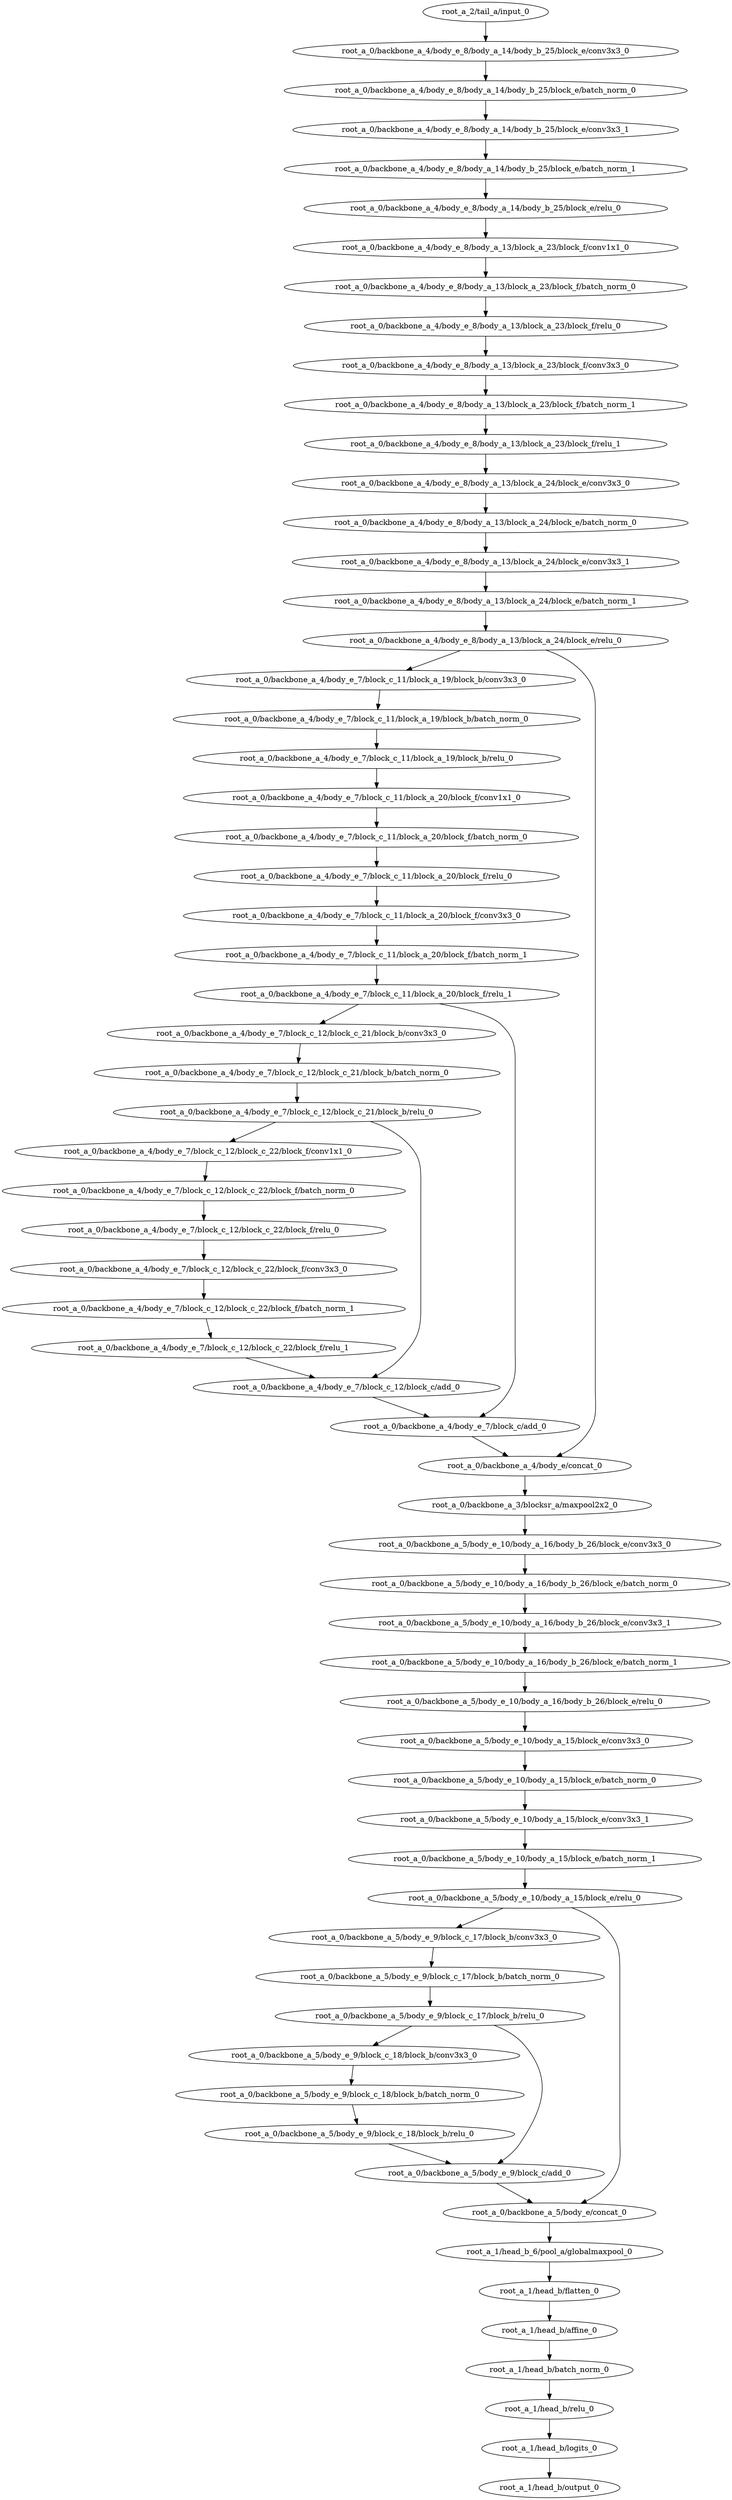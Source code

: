 digraph root_a {
	"root_a_2/tail_a/input_0"
	"root_a_0/backbone_a_4/body_e_8/body_a_14/body_b_25/block_e/conv3x3_0"
	"root_a_0/backbone_a_4/body_e_8/body_a_14/body_b_25/block_e/batch_norm_0"
	"root_a_0/backbone_a_4/body_e_8/body_a_14/body_b_25/block_e/conv3x3_1"
	"root_a_0/backbone_a_4/body_e_8/body_a_14/body_b_25/block_e/batch_norm_1"
	"root_a_0/backbone_a_4/body_e_8/body_a_14/body_b_25/block_e/relu_0"
	"root_a_0/backbone_a_4/body_e_8/body_a_13/block_a_23/block_f/conv1x1_0"
	"root_a_0/backbone_a_4/body_e_8/body_a_13/block_a_23/block_f/batch_norm_0"
	"root_a_0/backbone_a_4/body_e_8/body_a_13/block_a_23/block_f/relu_0"
	"root_a_0/backbone_a_4/body_e_8/body_a_13/block_a_23/block_f/conv3x3_0"
	"root_a_0/backbone_a_4/body_e_8/body_a_13/block_a_23/block_f/batch_norm_1"
	"root_a_0/backbone_a_4/body_e_8/body_a_13/block_a_23/block_f/relu_1"
	"root_a_0/backbone_a_4/body_e_8/body_a_13/block_a_24/block_e/conv3x3_0"
	"root_a_0/backbone_a_4/body_e_8/body_a_13/block_a_24/block_e/batch_norm_0"
	"root_a_0/backbone_a_4/body_e_8/body_a_13/block_a_24/block_e/conv3x3_1"
	"root_a_0/backbone_a_4/body_e_8/body_a_13/block_a_24/block_e/batch_norm_1"
	"root_a_0/backbone_a_4/body_e_8/body_a_13/block_a_24/block_e/relu_0"
	"root_a_0/backbone_a_4/body_e_7/block_c_11/block_a_19/block_b/conv3x3_0"
	"root_a_0/backbone_a_4/body_e_7/block_c_11/block_a_19/block_b/batch_norm_0"
	"root_a_0/backbone_a_4/body_e_7/block_c_11/block_a_19/block_b/relu_0"
	"root_a_0/backbone_a_4/body_e_7/block_c_11/block_a_20/block_f/conv1x1_0"
	"root_a_0/backbone_a_4/body_e_7/block_c_11/block_a_20/block_f/batch_norm_0"
	"root_a_0/backbone_a_4/body_e_7/block_c_11/block_a_20/block_f/relu_0"
	"root_a_0/backbone_a_4/body_e_7/block_c_11/block_a_20/block_f/conv3x3_0"
	"root_a_0/backbone_a_4/body_e_7/block_c_11/block_a_20/block_f/batch_norm_1"
	"root_a_0/backbone_a_4/body_e_7/block_c_11/block_a_20/block_f/relu_1"
	"root_a_0/backbone_a_4/body_e_7/block_c_12/block_c_21/block_b/conv3x3_0"
	"root_a_0/backbone_a_4/body_e_7/block_c_12/block_c_21/block_b/batch_norm_0"
	"root_a_0/backbone_a_4/body_e_7/block_c_12/block_c_21/block_b/relu_0"
	"root_a_0/backbone_a_4/body_e_7/block_c_12/block_c_22/block_f/conv1x1_0"
	"root_a_0/backbone_a_4/body_e_7/block_c_12/block_c_22/block_f/batch_norm_0"
	"root_a_0/backbone_a_4/body_e_7/block_c_12/block_c_22/block_f/relu_0"
	"root_a_0/backbone_a_4/body_e_7/block_c_12/block_c_22/block_f/conv3x3_0"
	"root_a_0/backbone_a_4/body_e_7/block_c_12/block_c_22/block_f/batch_norm_1"
	"root_a_0/backbone_a_4/body_e_7/block_c_12/block_c_22/block_f/relu_1"
	"root_a_0/backbone_a_4/body_e_7/block_c_12/block_c/add_0"
	"root_a_0/backbone_a_4/body_e_7/block_c/add_0"
	"root_a_0/backbone_a_4/body_e/concat_0"
	"root_a_0/backbone_a_3/blocksr_a/maxpool2x2_0"
	"root_a_0/backbone_a_5/body_e_10/body_a_16/body_b_26/block_e/conv3x3_0"
	"root_a_0/backbone_a_5/body_e_10/body_a_16/body_b_26/block_e/batch_norm_0"
	"root_a_0/backbone_a_5/body_e_10/body_a_16/body_b_26/block_e/conv3x3_1"
	"root_a_0/backbone_a_5/body_e_10/body_a_16/body_b_26/block_e/batch_norm_1"
	"root_a_0/backbone_a_5/body_e_10/body_a_16/body_b_26/block_e/relu_0"
	"root_a_0/backbone_a_5/body_e_10/body_a_15/block_e/conv3x3_0"
	"root_a_0/backbone_a_5/body_e_10/body_a_15/block_e/batch_norm_0"
	"root_a_0/backbone_a_5/body_e_10/body_a_15/block_e/conv3x3_1"
	"root_a_0/backbone_a_5/body_e_10/body_a_15/block_e/batch_norm_1"
	"root_a_0/backbone_a_5/body_e_10/body_a_15/block_e/relu_0"
	"root_a_0/backbone_a_5/body_e_9/block_c_17/block_b/conv3x3_0"
	"root_a_0/backbone_a_5/body_e_9/block_c_17/block_b/batch_norm_0"
	"root_a_0/backbone_a_5/body_e_9/block_c_17/block_b/relu_0"
	"root_a_0/backbone_a_5/body_e_9/block_c_18/block_b/conv3x3_0"
	"root_a_0/backbone_a_5/body_e_9/block_c_18/block_b/batch_norm_0"
	"root_a_0/backbone_a_5/body_e_9/block_c_18/block_b/relu_0"
	"root_a_0/backbone_a_5/body_e_9/block_c/add_0"
	"root_a_0/backbone_a_5/body_e/concat_0"
	"root_a_1/head_b_6/pool_a/globalmaxpool_0"
	"root_a_1/head_b/flatten_0"
	"root_a_1/head_b/affine_0"
	"root_a_1/head_b/batch_norm_0"
	"root_a_1/head_b/relu_0"
	"root_a_1/head_b/logits_0"
	"root_a_1/head_b/output_0"

	"root_a_2/tail_a/input_0" -> "root_a_0/backbone_a_4/body_e_8/body_a_14/body_b_25/block_e/conv3x3_0"
	"root_a_0/backbone_a_4/body_e_8/body_a_14/body_b_25/block_e/conv3x3_0" -> "root_a_0/backbone_a_4/body_e_8/body_a_14/body_b_25/block_e/batch_norm_0"
	"root_a_0/backbone_a_4/body_e_8/body_a_14/body_b_25/block_e/batch_norm_0" -> "root_a_0/backbone_a_4/body_e_8/body_a_14/body_b_25/block_e/conv3x3_1"
	"root_a_0/backbone_a_4/body_e_8/body_a_14/body_b_25/block_e/conv3x3_1" -> "root_a_0/backbone_a_4/body_e_8/body_a_14/body_b_25/block_e/batch_norm_1"
	"root_a_0/backbone_a_4/body_e_8/body_a_14/body_b_25/block_e/batch_norm_1" -> "root_a_0/backbone_a_4/body_e_8/body_a_14/body_b_25/block_e/relu_0"
	"root_a_0/backbone_a_4/body_e_8/body_a_14/body_b_25/block_e/relu_0" -> "root_a_0/backbone_a_4/body_e_8/body_a_13/block_a_23/block_f/conv1x1_0"
	"root_a_0/backbone_a_4/body_e_8/body_a_13/block_a_23/block_f/conv1x1_0" -> "root_a_0/backbone_a_4/body_e_8/body_a_13/block_a_23/block_f/batch_norm_0"
	"root_a_0/backbone_a_4/body_e_8/body_a_13/block_a_23/block_f/batch_norm_0" -> "root_a_0/backbone_a_4/body_e_8/body_a_13/block_a_23/block_f/relu_0"
	"root_a_0/backbone_a_4/body_e_8/body_a_13/block_a_23/block_f/relu_0" -> "root_a_0/backbone_a_4/body_e_8/body_a_13/block_a_23/block_f/conv3x3_0"
	"root_a_0/backbone_a_4/body_e_8/body_a_13/block_a_23/block_f/conv3x3_0" -> "root_a_0/backbone_a_4/body_e_8/body_a_13/block_a_23/block_f/batch_norm_1"
	"root_a_0/backbone_a_4/body_e_8/body_a_13/block_a_23/block_f/batch_norm_1" -> "root_a_0/backbone_a_4/body_e_8/body_a_13/block_a_23/block_f/relu_1"
	"root_a_0/backbone_a_4/body_e_8/body_a_13/block_a_23/block_f/relu_1" -> "root_a_0/backbone_a_4/body_e_8/body_a_13/block_a_24/block_e/conv3x3_0"
	"root_a_0/backbone_a_4/body_e_8/body_a_13/block_a_24/block_e/conv3x3_0" -> "root_a_0/backbone_a_4/body_e_8/body_a_13/block_a_24/block_e/batch_norm_0"
	"root_a_0/backbone_a_4/body_e_8/body_a_13/block_a_24/block_e/batch_norm_0" -> "root_a_0/backbone_a_4/body_e_8/body_a_13/block_a_24/block_e/conv3x3_1"
	"root_a_0/backbone_a_4/body_e_8/body_a_13/block_a_24/block_e/conv3x3_1" -> "root_a_0/backbone_a_4/body_e_8/body_a_13/block_a_24/block_e/batch_norm_1"
	"root_a_0/backbone_a_4/body_e_8/body_a_13/block_a_24/block_e/batch_norm_1" -> "root_a_0/backbone_a_4/body_e_8/body_a_13/block_a_24/block_e/relu_0"
	"root_a_0/backbone_a_4/body_e_8/body_a_13/block_a_24/block_e/relu_0" -> "root_a_0/backbone_a_4/body_e_7/block_c_11/block_a_19/block_b/conv3x3_0"
	"root_a_0/backbone_a_4/body_e_7/block_c_11/block_a_19/block_b/conv3x3_0" -> "root_a_0/backbone_a_4/body_e_7/block_c_11/block_a_19/block_b/batch_norm_0"
	"root_a_0/backbone_a_4/body_e_7/block_c_11/block_a_19/block_b/batch_norm_0" -> "root_a_0/backbone_a_4/body_e_7/block_c_11/block_a_19/block_b/relu_0"
	"root_a_0/backbone_a_4/body_e_7/block_c_11/block_a_19/block_b/relu_0" -> "root_a_0/backbone_a_4/body_e_7/block_c_11/block_a_20/block_f/conv1x1_0"
	"root_a_0/backbone_a_4/body_e_7/block_c_11/block_a_20/block_f/conv1x1_0" -> "root_a_0/backbone_a_4/body_e_7/block_c_11/block_a_20/block_f/batch_norm_0"
	"root_a_0/backbone_a_4/body_e_7/block_c_11/block_a_20/block_f/batch_norm_0" -> "root_a_0/backbone_a_4/body_e_7/block_c_11/block_a_20/block_f/relu_0"
	"root_a_0/backbone_a_4/body_e_7/block_c_11/block_a_20/block_f/relu_0" -> "root_a_0/backbone_a_4/body_e_7/block_c_11/block_a_20/block_f/conv3x3_0"
	"root_a_0/backbone_a_4/body_e_7/block_c_11/block_a_20/block_f/conv3x3_0" -> "root_a_0/backbone_a_4/body_e_7/block_c_11/block_a_20/block_f/batch_norm_1"
	"root_a_0/backbone_a_4/body_e_7/block_c_11/block_a_20/block_f/batch_norm_1" -> "root_a_0/backbone_a_4/body_e_7/block_c_11/block_a_20/block_f/relu_1"
	"root_a_0/backbone_a_4/body_e_7/block_c_11/block_a_20/block_f/relu_1" -> "root_a_0/backbone_a_4/body_e_7/block_c_12/block_c_21/block_b/conv3x3_0"
	"root_a_0/backbone_a_4/body_e_7/block_c_12/block_c_21/block_b/conv3x3_0" -> "root_a_0/backbone_a_4/body_e_7/block_c_12/block_c_21/block_b/batch_norm_0"
	"root_a_0/backbone_a_4/body_e_7/block_c_12/block_c_21/block_b/batch_norm_0" -> "root_a_0/backbone_a_4/body_e_7/block_c_12/block_c_21/block_b/relu_0"
	"root_a_0/backbone_a_4/body_e_7/block_c_12/block_c_21/block_b/relu_0" -> "root_a_0/backbone_a_4/body_e_7/block_c_12/block_c_22/block_f/conv1x1_0"
	"root_a_0/backbone_a_4/body_e_7/block_c_12/block_c_22/block_f/conv1x1_0" -> "root_a_0/backbone_a_4/body_e_7/block_c_12/block_c_22/block_f/batch_norm_0"
	"root_a_0/backbone_a_4/body_e_7/block_c_12/block_c_22/block_f/batch_norm_0" -> "root_a_0/backbone_a_4/body_e_7/block_c_12/block_c_22/block_f/relu_0"
	"root_a_0/backbone_a_4/body_e_7/block_c_12/block_c_22/block_f/relu_0" -> "root_a_0/backbone_a_4/body_e_7/block_c_12/block_c_22/block_f/conv3x3_0"
	"root_a_0/backbone_a_4/body_e_7/block_c_12/block_c_22/block_f/conv3x3_0" -> "root_a_0/backbone_a_4/body_e_7/block_c_12/block_c_22/block_f/batch_norm_1"
	"root_a_0/backbone_a_4/body_e_7/block_c_12/block_c_22/block_f/batch_norm_1" -> "root_a_0/backbone_a_4/body_e_7/block_c_12/block_c_22/block_f/relu_1"
	"root_a_0/backbone_a_4/body_e_7/block_c_12/block_c_22/block_f/relu_1" -> "root_a_0/backbone_a_4/body_e_7/block_c_12/block_c/add_0"
	"root_a_0/backbone_a_4/body_e_7/block_c_12/block_c_21/block_b/relu_0" -> "root_a_0/backbone_a_4/body_e_7/block_c_12/block_c/add_0"
	"root_a_0/backbone_a_4/body_e_7/block_c_12/block_c/add_0" -> "root_a_0/backbone_a_4/body_e_7/block_c/add_0"
	"root_a_0/backbone_a_4/body_e_7/block_c_11/block_a_20/block_f/relu_1" -> "root_a_0/backbone_a_4/body_e_7/block_c/add_0"
	"root_a_0/backbone_a_4/body_e_8/body_a_13/block_a_24/block_e/relu_0" -> "root_a_0/backbone_a_4/body_e/concat_0"
	"root_a_0/backbone_a_4/body_e_7/block_c/add_0" -> "root_a_0/backbone_a_4/body_e/concat_0"
	"root_a_0/backbone_a_4/body_e/concat_0" -> "root_a_0/backbone_a_3/blocksr_a/maxpool2x2_0"
	"root_a_0/backbone_a_3/blocksr_a/maxpool2x2_0" -> "root_a_0/backbone_a_5/body_e_10/body_a_16/body_b_26/block_e/conv3x3_0"
	"root_a_0/backbone_a_5/body_e_10/body_a_16/body_b_26/block_e/conv3x3_0" -> "root_a_0/backbone_a_5/body_e_10/body_a_16/body_b_26/block_e/batch_norm_0"
	"root_a_0/backbone_a_5/body_e_10/body_a_16/body_b_26/block_e/batch_norm_0" -> "root_a_0/backbone_a_5/body_e_10/body_a_16/body_b_26/block_e/conv3x3_1"
	"root_a_0/backbone_a_5/body_e_10/body_a_16/body_b_26/block_e/conv3x3_1" -> "root_a_0/backbone_a_5/body_e_10/body_a_16/body_b_26/block_e/batch_norm_1"
	"root_a_0/backbone_a_5/body_e_10/body_a_16/body_b_26/block_e/batch_norm_1" -> "root_a_0/backbone_a_5/body_e_10/body_a_16/body_b_26/block_e/relu_0"
	"root_a_0/backbone_a_5/body_e_10/body_a_16/body_b_26/block_e/relu_0" -> "root_a_0/backbone_a_5/body_e_10/body_a_15/block_e/conv3x3_0"
	"root_a_0/backbone_a_5/body_e_10/body_a_15/block_e/conv3x3_0" -> "root_a_0/backbone_a_5/body_e_10/body_a_15/block_e/batch_norm_0"
	"root_a_0/backbone_a_5/body_e_10/body_a_15/block_e/batch_norm_0" -> "root_a_0/backbone_a_5/body_e_10/body_a_15/block_e/conv3x3_1"
	"root_a_0/backbone_a_5/body_e_10/body_a_15/block_e/conv3x3_1" -> "root_a_0/backbone_a_5/body_e_10/body_a_15/block_e/batch_norm_1"
	"root_a_0/backbone_a_5/body_e_10/body_a_15/block_e/batch_norm_1" -> "root_a_0/backbone_a_5/body_e_10/body_a_15/block_e/relu_0"
	"root_a_0/backbone_a_5/body_e_10/body_a_15/block_e/relu_0" -> "root_a_0/backbone_a_5/body_e_9/block_c_17/block_b/conv3x3_0"
	"root_a_0/backbone_a_5/body_e_9/block_c_17/block_b/conv3x3_0" -> "root_a_0/backbone_a_5/body_e_9/block_c_17/block_b/batch_norm_0"
	"root_a_0/backbone_a_5/body_e_9/block_c_17/block_b/batch_norm_0" -> "root_a_0/backbone_a_5/body_e_9/block_c_17/block_b/relu_0"
	"root_a_0/backbone_a_5/body_e_9/block_c_17/block_b/relu_0" -> "root_a_0/backbone_a_5/body_e_9/block_c_18/block_b/conv3x3_0"
	"root_a_0/backbone_a_5/body_e_9/block_c_18/block_b/conv3x3_0" -> "root_a_0/backbone_a_5/body_e_9/block_c_18/block_b/batch_norm_0"
	"root_a_0/backbone_a_5/body_e_9/block_c_18/block_b/batch_norm_0" -> "root_a_0/backbone_a_5/body_e_9/block_c_18/block_b/relu_0"
	"root_a_0/backbone_a_5/body_e_9/block_c_18/block_b/relu_0" -> "root_a_0/backbone_a_5/body_e_9/block_c/add_0"
	"root_a_0/backbone_a_5/body_e_9/block_c_17/block_b/relu_0" -> "root_a_0/backbone_a_5/body_e_9/block_c/add_0"
	"root_a_0/backbone_a_5/body_e_10/body_a_15/block_e/relu_0" -> "root_a_0/backbone_a_5/body_e/concat_0"
	"root_a_0/backbone_a_5/body_e_9/block_c/add_0" -> "root_a_0/backbone_a_5/body_e/concat_0"
	"root_a_0/backbone_a_5/body_e/concat_0" -> "root_a_1/head_b_6/pool_a/globalmaxpool_0"
	"root_a_1/head_b_6/pool_a/globalmaxpool_0" -> "root_a_1/head_b/flatten_0"
	"root_a_1/head_b/flatten_0" -> "root_a_1/head_b/affine_0"
	"root_a_1/head_b/affine_0" -> "root_a_1/head_b/batch_norm_0"
	"root_a_1/head_b/batch_norm_0" -> "root_a_1/head_b/relu_0"
	"root_a_1/head_b/relu_0" -> "root_a_1/head_b/logits_0"
	"root_a_1/head_b/logits_0" -> "root_a_1/head_b/output_0"

}
